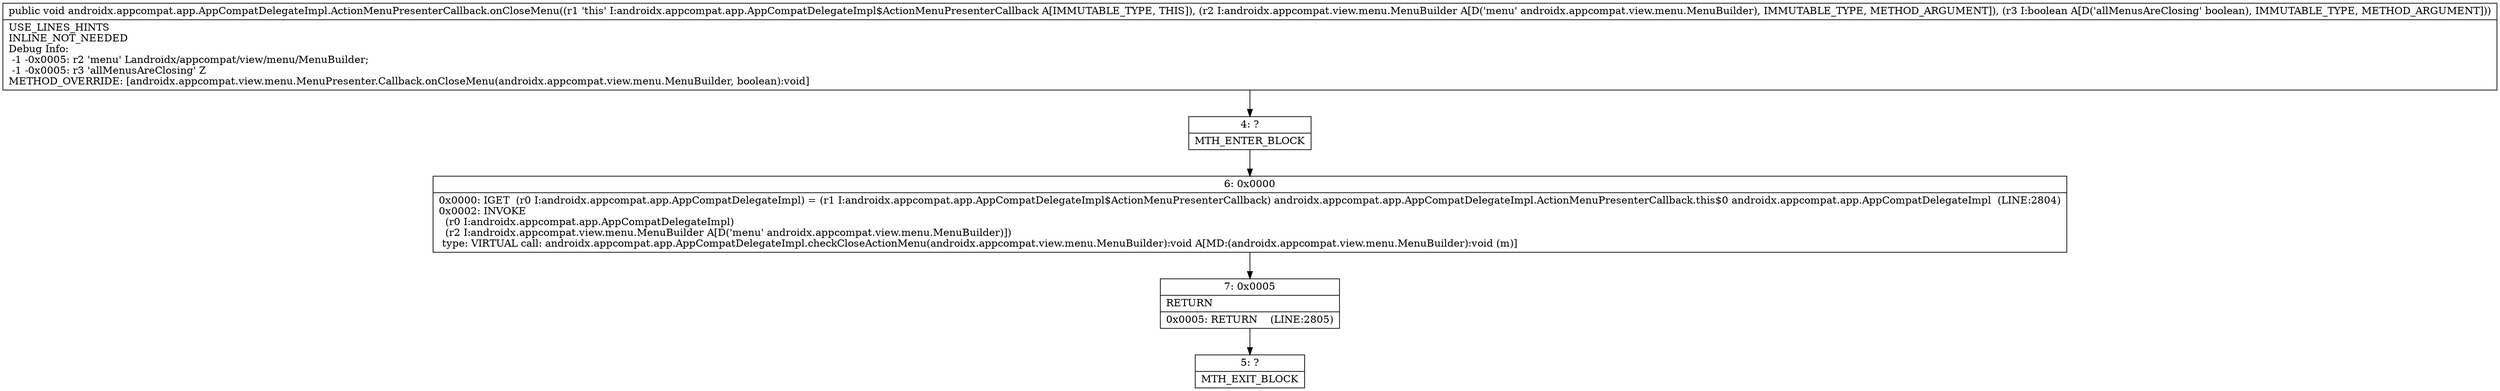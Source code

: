 digraph "CFG forandroidx.appcompat.app.AppCompatDelegateImpl.ActionMenuPresenterCallback.onCloseMenu(Landroidx\/appcompat\/view\/menu\/MenuBuilder;Z)V" {
Node_4 [shape=record,label="{4\:\ ?|MTH_ENTER_BLOCK\l}"];
Node_6 [shape=record,label="{6\:\ 0x0000|0x0000: IGET  (r0 I:androidx.appcompat.app.AppCompatDelegateImpl) = (r1 I:androidx.appcompat.app.AppCompatDelegateImpl$ActionMenuPresenterCallback) androidx.appcompat.app.AppCompatDelegateImpl.ActionMenuPresenterCallback.this$0 androidx.appcompat.app.AppCompatDelegateImpl  (LINE:2804)\l0x0002: INVOKE  \l  (r0 I:androidx.appcompat.app.AppCompatDelegateImpl)\l  (r2 I:androidx.appcompat.view.menu.MenuBuilder A[D('menu' androidx.appcompat.view.menu.MenuBuilder)])\l type: VIRTUAL call: androidx.appcompat.app.AppCompatDelegateImpl.checkCloseActionMenu(androidx.appcompat.view.menu.MenuBuilder):void A[MD:(androidx.appcompat.view.menu.MenuBuilder):void (m)]\l}"];
Node_7 [shape=record,label="{7\:\ 0x0005|RETURN\l|0x0005: RETURN    (LINE:2805)\l}"];
Node_5 [shape=record,label="{5\:\ ?|MTH_EXIT_BLOCK\l}"];
MethodNode[shape=record,label="{public void androidx.appcompat.app.AppCompatDelegateImpl.ActionMenuPresenterCallback.onCloseMenu((r1 'this' I:androidx.appcompat.app.AppCompatDelegateImpl$ActionMenuPresenterCallback A[IMMUTABLE_TYPE, THIS]), (r2 I:androidx.appcompat.view.menu.MenuBuilder A[D('menu' androidx.appcompat.view.menu.MenuBuilder), IMMUTABLE_TYPE, METHOD_ARGUMENT]), (r3 I:boolean A[D('allMenusAreClosing' boolean), IMMUTABLE_TYPE, METHOD_ARGUMENT]))  | USE_LINES_HINTS\lINLINE_NOT_NEEDED\lDebug Info:\l  \-1 \-0x0005: r2 'menu' Landroidx\/appcompat\/view\/menu\/MenuBuilder;\l  \-1 \-0x0005: r3 'allMenusAreClosing' Z\lMETHOD_OVERRIDE: [androidx.appcompat.view.menu.MenuPresenter.Callback.onCloseMenu(androidx.appcompat.view.menu.MenuBuilder, boolean):void]\l}"];
MethodNode -> Node_4;Node_4 -> Node_6;
Node_6 -> Node_7;
Node_7 -> Node_5;
}

